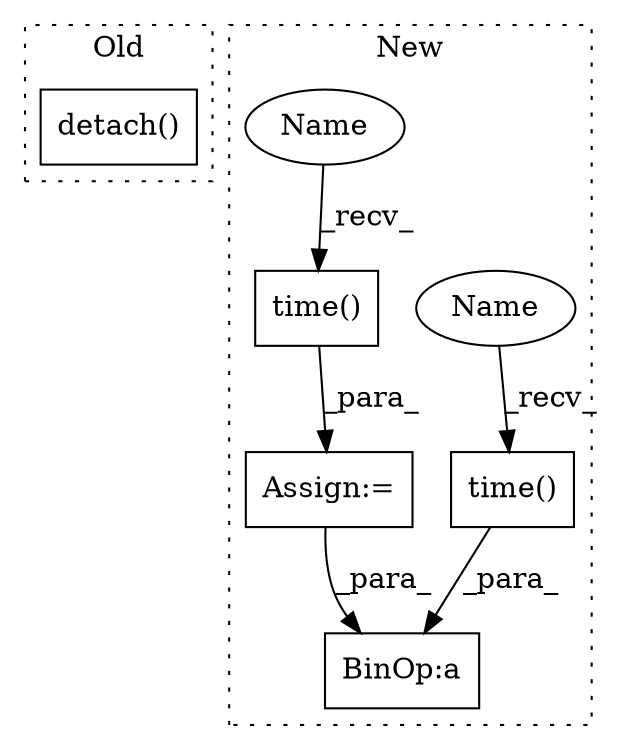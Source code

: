 digraph G {
subgraph cluster0 {
1 [label="detach()" a="75" s="3110" l="13" shape="box"];
label = "Old";
style="dotted";
}
subgraph cluster1 {
2 [label="time()" a="75" s="3172" l="11" shape="box"];
3 [label="BinOp:a" a="82" s="3322" l="3" shape="box"];
4 [label="time()" a="75" s="3311" l="11" shape="box"];
5 [label="Assign:=" a="68" s="3169" l="3" shape="box"];
6 [label="Name" a="87" s="3311" l="4" shape="ellipse"];
7 [label="Name" a="87" s="3172" l="4" shape="ellipse"];
label = "New";
style="dotted";
}
2 -> 5 [label="_para_"];
4 -> 3 [label="_para_"];
5 -> 3 [label="_para_"];
6 -> 4 [label="_recv_"];
7 -> 2 [label="_recv_"];
}